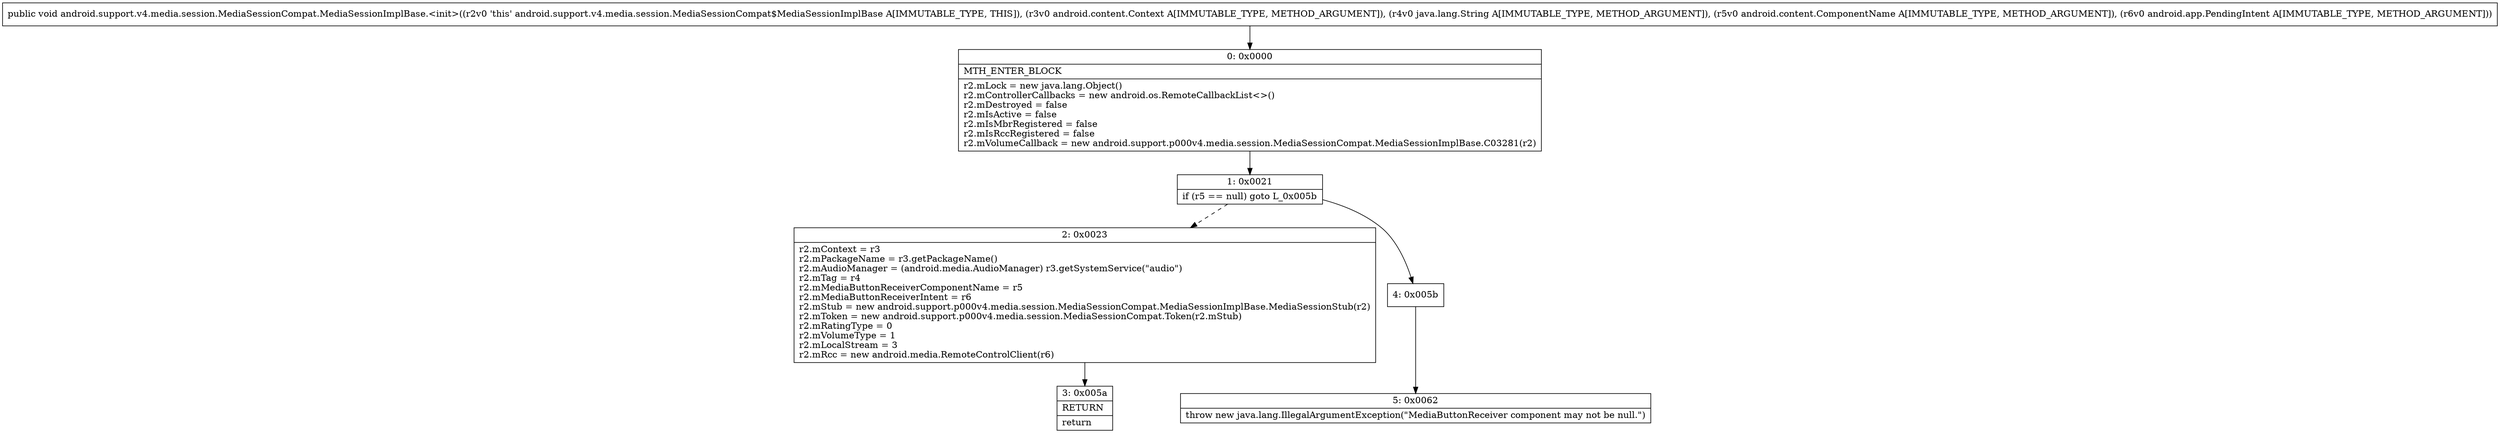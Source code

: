 digraph "CFG forandroid.support.v4.media.session.MediaSessionCompat.MediaSessionImplBase.\<init\>(Landroid\/content\/Context;Ljava\/lang\/String;Landroid\/content\/ComponentName;Landroid\/app\/PendingIntent;)V" {
Node_0 [shape=record,label="{0\:\ 0x0000|MTH_ENTER_BLOCK\l|r2.mLock = new java.lang.Object()\lr2.mControllerCallbacks = new android.os.RemoteCallbackList\<\>()\lr2.mDestroyed = false\lr2.mIsActive = false\lr2.mIsMbrRegistered = false\lr2.mIsRccRegistered = false\lr2.mVolumeCallback = new android.support.p000v4.media.session.MediaSessionCompat.MediaSessionImplBase.C03281(r2)\l}"];
Node_1 [shape=record,label="{1\:\ 0x0021|if (r5 == null) goto L_0x005b\l}"];
Node_2 [shape=record,label="{2\:\ 0x0023|r2.mContext = r3\lr2.mPackageName = r3.getPackageName()\lr2.mAudioManager = (android.media.AudioManager) r3.getSystemService(\"audio\")\lr2.mTag = r4\lr2.mMediaButtonReceiverComponentName = r5\lr2.mMediaButtonReceiverIntent = r6\lr2.mStub = new android.support.p000v4.media.session.MediaSessionCompat.MediaSessionImplBase.MediaSessionStub(r2)\lr2.mToken = new android.support.p000v4.media.session.MediaSessionCompat.Token(r2.mStub)\lr2.mRatingType = 0\lr2.mVolumeType = 1\lr2.mLocalStream = 3\lr2.mRcc = new android.media.RemoteControlClient(r6)\l}"];
Node_3 [shape=record,label="{3\:\ 0x005a|RETURN\l|return\l}"];
Node_4 [shape=record,label="{4\:\ 0x005b}"];
Node_5 [shape=record,label="{5\:\ 0x0062|throw new java.lang.IllegalArgumentException(\"MediaButtonReceiver component may not be null.\")\l}"];
MethodNode[shape=record,label="{public void android.support.v4.media.session.MediaSessionCompat.MediaSessionImplBase.\<init\>((r2v0 'this' android.support.v4.media.session.MediaSessionCompat$MediaSessionImplBase A[IMMUTABLE_TYPE, THIS]), (r3v0 android.content.Context A[IMMUTABLE_TYPE, METHOD_ARGUMENT]), (r4v0 java.lang.String A[IMMUTABLE_TYPE, METHOD_ARGUMENT]), (r5v0 android.content.ComponentName A[IMMUTABLE_TYPE, METHOD_ARGUMENT]), (r6v0 android.app.PendingIntent A[IMMUTABLE_TYPE, METHOD_ARGUMENT])) }"];
MethodNode -> Node_0;
Node_0 -> Node_1;
Node_1 -> Node_2[style=dashed];
Node_1 -> Node_4;
Node_2 -> Node_3;
Node_4 -> Node_5;
}

